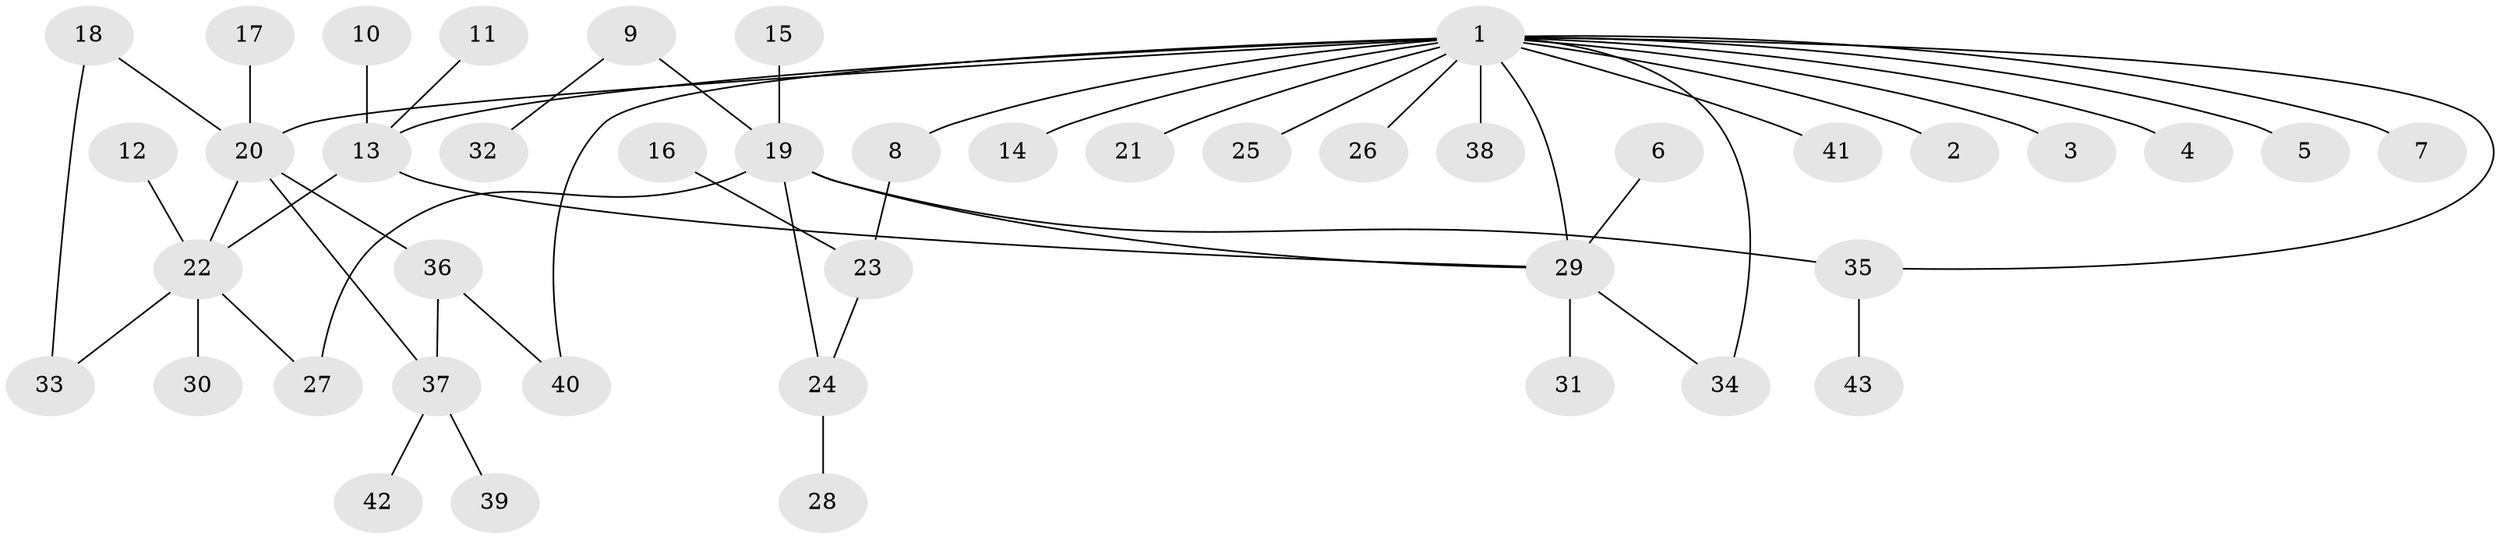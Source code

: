 // original degree distribution, {10: 0.012048192771084338, 13: 0.012048192771084338, 4: 0.07228915662650602, 8: 0.04819277108433735, 1: 0.5783132530120482, 2: 0.1566265060240964, 6: 0.012048192771084338, 3: 0.10843373493975904}
// Generated by graph-tools (version 1.1) at 2025/26/03/09/25 03:26:00]
// undirected, 43 vertices, 51 edges
graph export_dot {
graph [start="1"]
  node [color=gray90,style=filled];
  1;
  2;
  3;
  4;
  5;
  6;
  7;
  8;
  9;
  10;
  11;
  12;
  13;
  14;
  15;
  16;
  17;
  18;
  19;
  20;
  21;
  22;
  23;
  24;
  25;
  26;
  27;
  28;
  29;
  30;
  31;
  32;
  33;
  34;
  35;
  36;
  37;
  38;
  39;
  40;
  41;
  42;
  43;
  1 -- 2 [weight=1.0];
  1 -- 3 [weight=1.0];
  1 -- 4 [weight=1.0];
  1 -- 5 [weight=1.0];
  1 -- 7 [weight=1.0];
  1 -- 8 [weight=1.0];
  1 -- 13 [weight=1.0];
  1 -- 14 [weight=1.0];
  1 -- 20 [weight=2.0];
  1 -- 21 [weight=1.0];
  1 -- 25 [weight=1.0];
  1 -- 26 [weight=1.0];
  1 -- 29 [weight=1.0];
  1 -- 34 [weight=1.0];
  1 -- 35 [weight=1.0];
  1 -- 38 [weight=1.0];
  1 -- 40 [weight=1.0];
  1 -- 41 [weight=1.0];
  6 -- 29 [weight=1.0];
  8 -- 23 [weight=1.0];
  9 -- 19 [weight=1.0];
  9 -- 32 [weight=1.0];
  10 -- 13 [weight=1.0];
  11 -- 13 [weight=1.0];
  12 -- 22 [weight=1.0];
  13 -- 22 [weight=1.0];
  13 -- 29 [weight=1.0];
  15 -- 19 [weight=1.0];
  16 -- 23 [weight=1.0];
  17 -- 20 [weight=1.0];
  18 -- 20 [weight=1.0];
  18 -- 33 [weight=1.0];
  19 -- 24 [weight=1.0];
  19 -- 27 [weight=1.0];
  19 -- 29 [weight=1.0];
  19 -- 35 [weight=1.0];
  20 -- 22 [weight=1.0];
  20 -- 36 [weight=1.0];
  20 -- 37 [weight=1.0];
  22 -- 27 [weight=1.0];
  22 -- 30 [weight=1.0];
  22 -- 33 [weight=1.0];
  23 -- 24 [weight=1.0];
  24 -- 28 [weight=1.0];
  29 -- 31 [weight=1.0];
  29 -- 34 [weight=1.0];
  35 -- 43 [weight=1.0];
  36 -- 37 [weight=1.0];
  36 -- 40 [weight=1.0];
  37 -- 39 [weight=1.0];
  37 -- 42 [weight=1.0];
}
